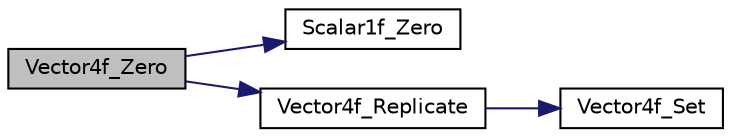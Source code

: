digraph "Vector4f_Zero"
{
 // LATEX_PDF_SIZE
  edge [fontname="Helvetica",fontsize="10",labelfontname="Helvetica",labelfontsize="10"];
  node [fontname="Helvetica",fontsize="10",shape=record];
  rankdir="LR";
  Node1 [label="Vector4f_Zero",height=0.2,width=0.4,color="black", fillcolor="grey75", style="filled", fontcolor="black",tooltip=" "];
  Node1 -> Node2 [color="midnightblue",fontsize="10",style="solid",fontname="Helvetica"];
  Node2 [label="Scalar1f_Zero",height=0.2,width=0.4,color="black", fillcolor="white", style="filled",URL="$maths3d_8h.html#a23076d13621d19b8faf6760896a64270",tooltip=" "];
  Node1 -> Node3 [color="midnightblue",fontsize="10",style="solid",fontname="Helvetica"];
  Node3 [label="Vector4f_Replicate",height=0.2,width=0.4,color="black", fillcolor="white", style="filled",URL="$maths3d_8h.html#a6931631ee39dd7d2078a35562c6e3e98",tooltip=" "];
  Node3 -> Node4 [color="midnightblue",fontsize="10",style="solid",fontname="Helvetica"];
  Node4 [label="Vector4f_Set",height=0.2,width=0.4,color="black", fillcolor="white", style="filled",URL="$maths3d_8h.html#ae4a4af082482c7992d487d2f709a1d4b",tooltip=" "];
}
